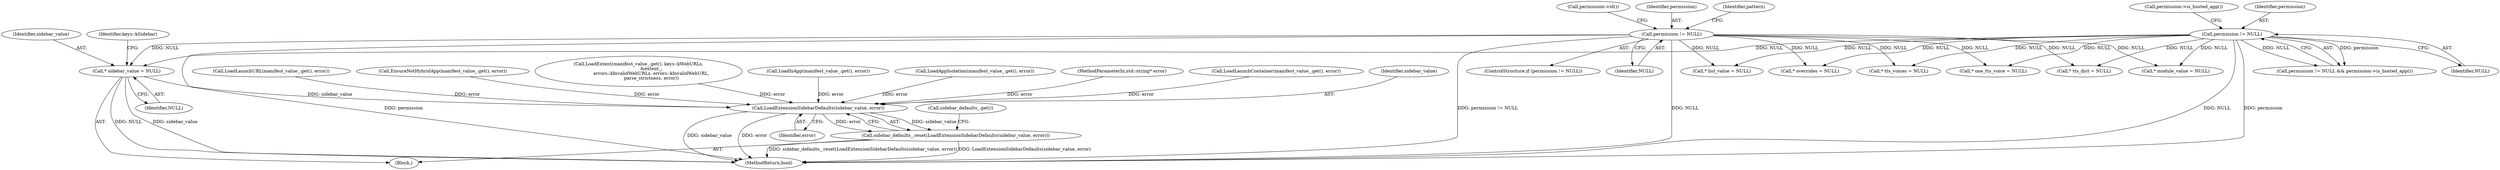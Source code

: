 digraph "0_Chrome_c63f2b7fe4fe2977f858a8e36d5f48db17eff2e7_30@pointer" {
"1002113" [label="(Call,* sidebar_value = NULL)"];
"1001421" [label="(Call,permission != NULL)"];
"1001446" [label="(Call,permission != NULL)"];
"1002141" [label="(Call,LoadExtensionSidebarDefaults(sidebar_value, error))"];
"1002140" [label="(Call,sidebar_defaults_.reset(LoadExtensionSidebarDefaults(sidebar_value, error)))"];
"1002146" [label="(Call,sidebar_defaults_.get())"];
"1001680" [label="(Call,* list_value = NULL)"];
"1001421" [label="(Call,permission != NULL)"];
"1001447" [label="(Identifier,permission)"];
"1001445" [label="(Call,permission != NULL && permission->is_hosted_app())"];
"1001422" [label="(Identifier,permission)"];
"1001466" [label="(Identifier,pattern)"];
"1002142" [label="(Identifier,sidebar_value)"];
"1002175" [label="(Call,* tts_voices = NULL)"];
"1001449" [label="(Call,permission->is_hosted_app())"];
"1001270" [label="(Call,LoadLaunchURL(manifest_value_.get(), error))"];
"1001265" [label="(Call,EnsureNotHybridApp(manifest_value_.get(), error))"];
"1001254" [label="(Call,LoadExtent(manifest_value_.get(), keys::kWebURLs,\n                  &extent_,\n                  errors::kInvalidWebURLs, errors::kInvalidWebURL,\n                  parse_strictness, error))"];
"1001446" [label="(Call,permission != NULL)"];
"1002113" [label="(Call,* sidebar_value = NULL)"];
"1002154" [label="(Call,* tts_dict = NULL)"];
"1001249" [label="(Call,LoadIsApp(manifest_value_.get(), error))"];
"1001615" [label="(Call,* overrides = NULL)"];
"1002203" [label="(Call,* one_tts_voice = NULL)"];
"1002115" [label="(Identifier,NULL)"];
"1001279" [label="(Call,LoadAppIsolation(manifest_value_.get(), error))"];
"1000110" [label="(MethodParameterIn,std::string* error)"];
"1002114" [label="(Identifier,sidebar_value)"];
"1001428" [label="(Call,permission->id())"];
"1002119" [label="(Identifier,keys::kSidebar)"];
"1001420" [label="(ControlStructure,if (permission != NULL))"];
"1002143" [label="(Identifier,error)"];
"1002140" [label="(Call,sidebar_defaults_.reset(LoadExtensionSidebarDefaults(sidebar_value, error)))"];
"1001275" [label="(Call,LoadLaunchContainer(manifest_value_.get(), error))"];
"1002111" [label="(Block,)"];
"1002448" [label="(MethodReturn,bool)"];
"1001448" [label="(Identifier,NULL)"];
"1002141" [label="(Call,LoadExtensionSidebarDefaults(sidebar_value, error))"];
"1001708" [label="(Call,* module_value = NULL)"];
"1001423" [label="(Identifier,NULL)"];
"1002113" -> "1002111"  [label="AST: "];
"1002113" -> "1002115"  [label="CFG: "];
"1002114" -> "1002113"  [label="AST: "];
"1002115" -> "1002113"  [label="AST: "];
"1002119" -> "1002113"  [label="CFG: "];
"1002113" -> "1002448"  [label="DDG: sidebar_value"];
"1002113" -> "1002448"  [label="DDG: NULL"];
"1001421" -> "1002113"  [label="DDG: NULL"];
"1001446" -> "1002113"  [label="DDG: NULL"];
"1002113" -> "1002141"  [label="DDG: sidebar_value"];
"1001421" -> "1001420"  [label="AST: "];
"1001421" -> "1001423"  [label="CFG: "];
"1001422" -> "1001421"  [label="AST: "];
"1001423" -> "1001421"  [label="AST: "];
"1001428" -> "1001421"  [label="CFG: "];
"1001466" -> "1001421"  [label="CFG: "];
"1001421" -> "1002448"  [label="DDG: permission"];
"1001421" -> "1002448"  [label="DDG: permission != NULL"];
"1001421" -> "1002448"  [label="DDG: NULL"];
"1001421" -> "1001615"  [label="DDG: NULL"];
"1001421" -> "1001680"  [label="DDG: NULL"];
"1001421" -> "1001708"  [label="DDG: NULL"];
"1001421" -> "1002154"  [label="DDG: NULL"];
"1001421" -> "1002175"  [label="DDG: NULL"];
"1001421" -> "1002203"  [label="DDG: NULL"];
"1001446" -> "1001445"  [label="AST: "];
"1001446" -> "1001448"  [label="CFG: "];
"1001447" -> "1001446"  [label="AST: "];
"1001448" -> "1001446"  [label="AST: "];
"1001449" -> "1001446"  [label="CFG: "];
"1001445" -> "1001446"  [label="CFG: "];
"1001446" -> "1002448"  [label="DDG: NULL"];
"1001446" -> "1002448"  [label="DDG: permission"];
"1001446" -> "1001445"  [label="DDG: permission"];
"1001446" -> "1001445"  [label="DDG: NULL"];
"1001446" -> "1001615"  [label="DDG: NULL"];
"1001446" -> "1001680"  [label="DDG: NULL"];
"1001446" -> "1001708"  [label="DDG: NULL"];
"1001446" -> "1002154"  [label="DDG: NULL"];
"1001446" -> "1002175"  [label="DDG: NULL"];
"1001446" -> "1002203"  [label="DDG: NULL"];
"1002141" -> "1002140"  [label="AST: "];
"1002141" -> "1002143"  [label="CFG: "];
"1002142" -> "1002141"  [label="AST: "];
"1002143" -> "1002141"  [label="AST: "];
"1002140" -> "1002141"  [label="CFG: "];
"1002141" -> "1002448"  [label="DDG: sidebar_value"];
"1002141" -> "1002448"  [label="DDG: error"];
"1002141" -> "1002140"  [label="DDG: sidebar_value"];
"1002141" -> "1002140"  [label="DDG: error"];
"1001249" -> "1002141"  [label="DDG: error"];
"1001265" -> "1002141"  [label="DDG: error"];
"1001275" -> "1002141"  [label="DDG: error"];
"1001254" -> "1002141"  [label="DDG: error"];
"1001270" -> "1002141"  [label="DDG: error"];
"1001279" -> "1002141"  [label="DDG: error"];
"1000110" -> "1002141"  [label="DDG: error"];
"1002140" -> "1002111"  [label="AST: "];
"1002146" -> "1002140"  [label="CFG: "];
"1002140" -> "1002448"  [label="DDG: sidebar_defaults_.reset(LoadExtensionSidebarDefaults(sidebar_value, error))"];
"1002140" -> "1002448"  [label="DDG: LoadExtensionSidebarDefaults(sidebar_value, error)"];
}

